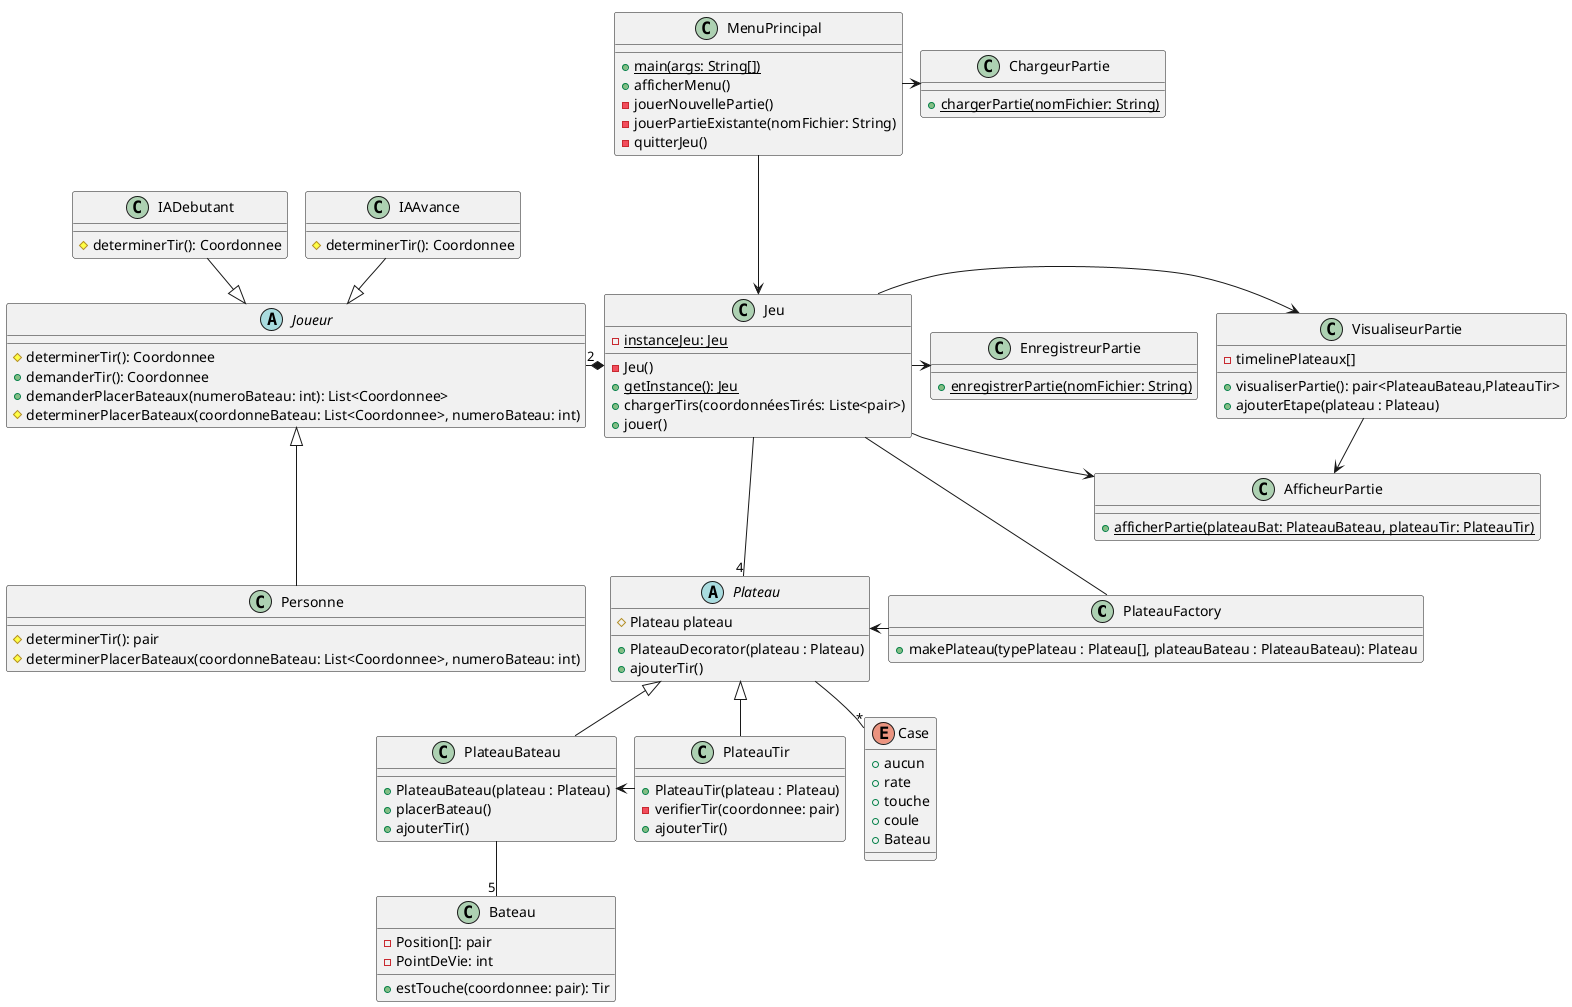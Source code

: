 @startuml
!pragma layout smetana
class PlateauFactory{
    + makePlateau(typePlateau : Plateau[], plateauBateau : PlateauBateau): Plateau
}

abstract class Plateau {
    # Plateau plateau
    + PlateauDecorator(plateau : Plateau)
    + ajouterTir()
}


abstract class Joueur{
    # determinerTir(): Coordonnee
    + demanderTir(): Coordonnee
    + demanderPlacerBateaux(numeroBateau: int): List<Coordonnee>
    # determinerPlacerBateaux(coordonneBateau: List<Coordonnee>, numeroBateau: int)
}

class MenuPrincipal{
    + {static} main(args: String[])
    + afficherMenu()
    - jouerNouvellePartie()
    - jouerPartieExistante(nomFichier: String)
    - quitterJeu()
}

class Jeu {
    - {static} instanceJeu: Jeu
    - Jeu()
    + {static} getInstance(): Jeu
    + chargerTirs(coordonnéesTirés: Liste<pair>)
    + jouer()
}

class PlateauBateau {
    + PlateauBateau(plateau : Plateau)
    + placerBateau()
    + ajouterTir()
}

class PlateauTir {
    + PlateauTir(plateau : Plateau)
    - verifierTir(coordonnee: pair)
    + ajouterTir()
}

class Bateau {
    - Position[]: pair
    - PointDeVie: int
    + estTouche(coordonnee: pair): Tir
}

enum Case {
    + aucun
    + rate
    + touche
    + coule
    + Bateau
}

class IADebutant {
    # determinerTir(): Coordonnee
}

class IAAvance{
    # determinerTir(): Coordonnee
}

class ChargeurPartie {
    + {static} chargerPartie(nomFichier: String)
}

class VisualiseurPartie {
    - timelinePlateaux[]
    + visualiserPartie(): pair<PlateauBateau,PlateauTir>
    + ajouterEtape(plateau : Plateau)
}

class AfficheurPartie {
    + {static} afficherPartie(plateauBat: PlateauBateau, plateauTir: PlateauTir)
}

class EnregistreurPartie {
    + {static} enregistrerPartie(nomFichier: String)
}

class Personne {
    # determinerTir(): pair
    # determinerPlacerBateaux(coordonneBateau: List<Coordonnee>, numeroBateau: int)
}

PlateauBateau -- "5" Bateau
Plateau <|-- PlateauBateau
Plateau <|-- PlateauTir
Jeu *-left- "2" Joueur
Jeu -right-> EnregistreurPartie
Jeu -right-> VisualiseurPartie
Jeu -right-> AfficheurPartie
MenuPrincipal -> ChargeurPartie
MenuPrincipal ---> Jeu
Jeu --- "4" Plateau
Plateau -down- "*" Case
Joueur <|-up- IADebutant
Joueur <|-up- IAAvance
Joueur <|-down-- Personne
PlateauBateau <- PlateauTir
VisualiseurPartie --> AfficheurPartie
PlateauFactory -left-> Plateau
Jeu --  PlateauFactory
@enduml
